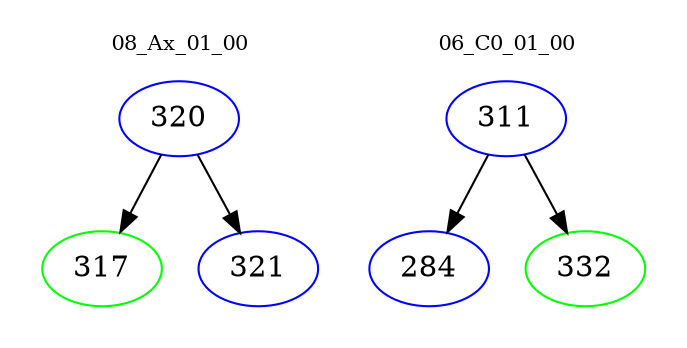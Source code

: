 digraph{
subgraph cluster_0 {
color = white
label = "08_Ax_01_00";
fontsize=10;
T0_320 [label="320", color="blue"]
T0_320 -> T0_317 [color="black"]
T0_317 [label="317", color="green"]
T0_320 -> T0_321 [color="black"]
T0_321 [label="321", color="blue"]
}
subgraph cluster_1 {
color = white
label = "06_C0_01_00";
fontsize=10;
T1_311 [label="311", color="blue"]
T1_311 -> T1_284 [color="black"]
T1_284 [label="284", color="blue"]
T1_311 -> T1_332 [color="black"]
T1_332 [label="332", color="green"]
}
}
